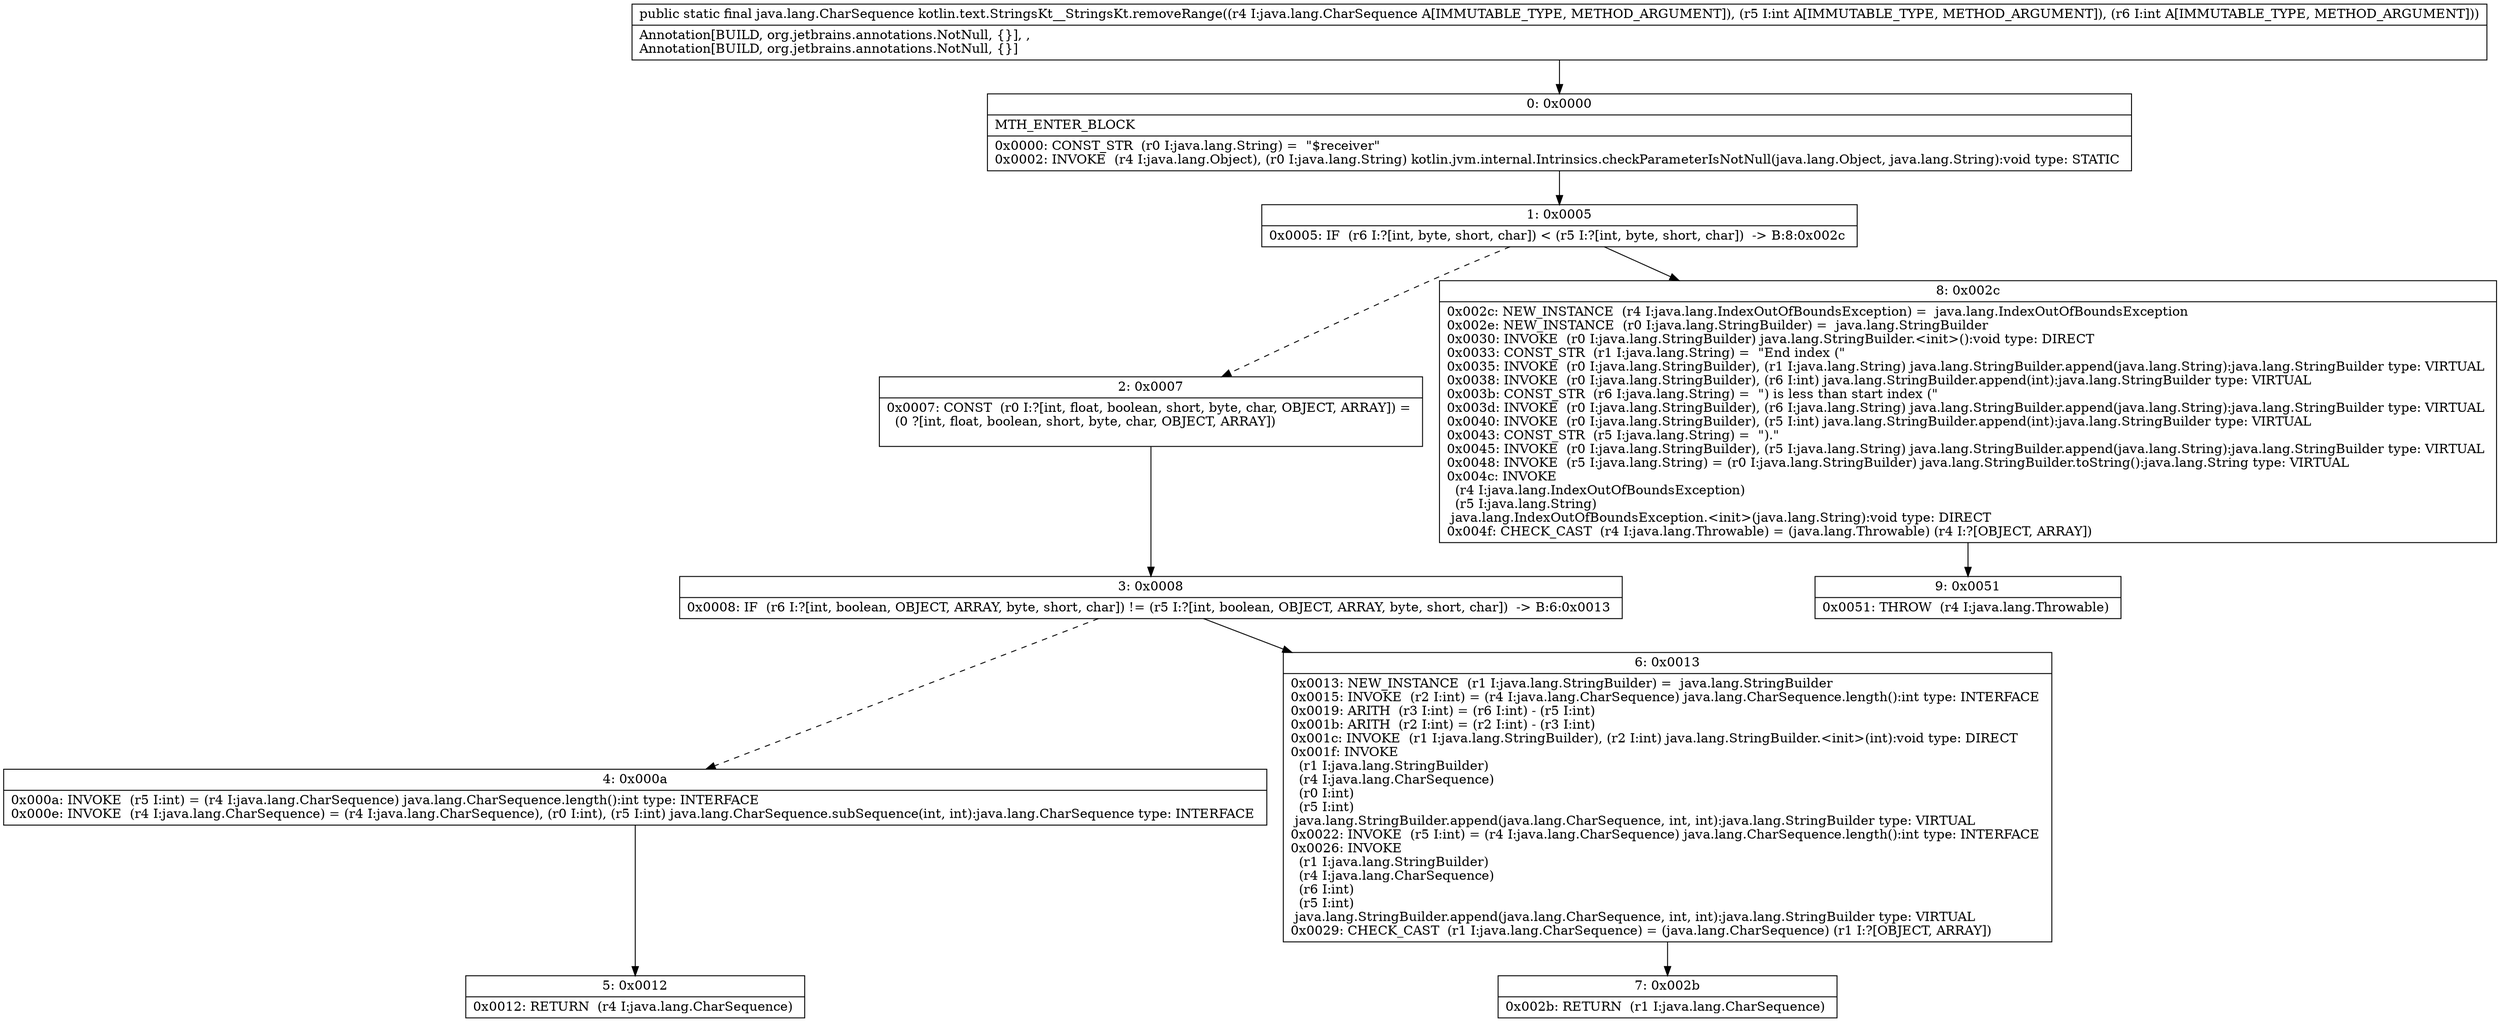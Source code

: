 digraph "CFG forkotlin.text.StringsKt__StringsKt.removeRange(Ljava\/lang\/CharSequence;II)Ljava\/lang\/CharSequence;" {
Node_0 [shape=record,label="{0\:\ 0x0000|MTH_ENTER_BLOCK\l|0x0000: CONST_STR  (r0 I:java.lang.String) =  \"$receiver\" \l0x0002: INVOKE  (r4 I:java.lang.Object), (r0 I:java.lang.String) kotlin.jvm.internal.Intrinsics.checkParameterIsNotNull(java.lang.Object, java.lang.String):void type: STATIC \l}"];
Node_1 [shape=record,label="{1\:\ 0x0005|0x0005: IF  (r6 I:?[int, byte, short, char]) \< (r5 I:?[int, byte, short, char])  \-\> B:8:0x002c \l}"];
Node_2 [shape=record,label="{2\:\ 0x0007|0x0007: CONST  (r0 I:?[int, float, boolean, short, byte, char, OBJECT, ARRAY]) = \l  (0 ?[int, float, boolean, short, byte, char, OBJECT, ARRAY])\l \l}"];
Node_3 [shape=record,label="{3\:\ 0x0008|0x0008: IF  (r6 I:?[int, boolean, OBJECT, ARRAY, byte, short, char]) != (r5 I:?[int, boolean, OBJECT, ARRAY, byte, short, char])  \-\> B:6:0x0013 \l}"];
Node_4 [shape=record,label="{4\:\ 0x000a|0x000a: INVOKE  (r5 I:int) = (r4 I:java.lang.CharSequence) java.lang.CharSequence.length():int type: INTERFACE \l0x000e: INVOKE  (r4 I:java.lang.CharSequence) = (r4 I:java.lang.CharSequence), (r0 I:int), (r5 I:int) java.lang.CharSequence.subSequence(int, int):java.lang.CharSequence type: INTERFACE \l}"];
Node_5 [shape=record,label="{5\:\ 0x0012|0x0012: RETURN  (r4 I:java.lang.CharSequence) \l}"];
Node_6 [shape=record,label="{6\:\ 0x0013|0x0013: NEW_INSTANCE  (r1 I:java.lang.StringBuilder) =  java.lang.StringBuilder \l0x0015: INVOKE  (r2 I:int) = (r4 I:java.lang.CharSequence) java.lang.CharSequence.length():int type: INTERFACE \l0x0019: ARITH  (r3 I:int) = (r6 I:int) \- (r5 I:int) \l0x001b: ARITH  (r2 I:int) = (r2 I:int) \- (r3 I:int) \l0x001c: INVOKE  (r1 I:java.lang.StringBuilder), (r2 I:int) java.lang.StringBuilder.\<init\>(int):void type: DIRECT \l0x001f: INVOKE  \l  (r1 I:java.lang.StringBuilder)\l  (r4 I:java.lang.CharSequence)\l  (r0 I:int)\l  (r5 I:int)\l java.lang.StringBuilder.append(java.lang.CharSequence, int, int):java.lang.StringBuilder type: VIRTUAL \l0x0022: INVOKE  (r5 I:int) = (r4 I:java.lang.CharSequence) java.lang.CharSequence.length():int type: INTERFACE \l0x0026: INVOKE  \l  (r1 I:java.lang.StringBuilder)\l  (r4 I:java.lang.CharSequence)\l  (r6 I:int)\l  (r5 I:int)\l java.lang.StringBuilder.append(java.lang.CharSequence, int, int):java.lang.StringBuilder type: VIRTUAL \l0x0029: CHECK_CAST  (r1 I:java.lang.CharSequence) = (java.lang.CharSequence) (r1 I:?[OBJECT, ARRAY]) \l}"];
Node_7 [shape=record,label="{7\:\ 0x002b|0x002b: RETURN  (r1 I:java.lang.CharSequence) \l}"];
Node_8 [shape=record,label="{8\:\ 0x002c|0x002c: NEW_INSTANCE  (r4 I:java.lang.IndexOutOfBoundsException) =  java.lang.IndexOutOfBoundsException \l0x002e: NEW_INSTANCE  (r0 I:java.lang.StringBuilder) =  java.lang.StringBuilder \l0x0030: INVOKE  (r0 I:java.lang.StringBuilder) java.lang.StringBuilder.\<init\>():void type: DIRECT \l0x0033: CONST_STR  (r1 I:java.lang.String) =  \"End index (\" \l0x0035: INVOKE  (r0 I:java.lang.StringBuilder), (r1 I:java.lang.String) java.lang.StringBuilder.append(java.lang.String):java.lang.StringBuilder type: VIRTUAL \l0x0038: INVOKE  (r0 I:java.lang.StringBuilder), (r6 I:int) java.lang.StringBuilder.append(int):java.lang.StringBuilder type: VIRTUAL \l0x003b: CONST_STR  (r6 I:java.lang.String) =  \") is less than start index (\" \l0x003d: INVOKE  (r0 I:java.lang.StringBuilder), (r6 I:java.lang.String) java.lang.StringBuilder.append(java.lang.String):java.lang.StringBuilder type: VIRTUAL \l0x0040: INVOKE  (r0 I:java.lang.StringBuilder), (r5 I:int) java.lang.StringBuilder.append(int):java.lang.StringBuilder type: VIRTUAL \l0x0043: CONST_STR  (r5 I:java.lang.String) =  \").\" \l0x0045: INVOKE  (r0 I:java.lang.StringBuilder), (r5 I:java.lang.String) java.lang.StringBuilder.append(java.lang.String):java.lang.StringBuilder type: VIRTUAL \l0x0048: INVOKE  (r5 I:java.lang.String) = (r0 I:java.lang.StringBuilder) java.lang.StringBuilder.toString():java.lang.String type: VIRTUAL \l0x004c: INVOKE  \l  (r4 I:java.lang.IndexOutOfBoundsException)\l  (r5 I:java.lang.String)\l java.lang.IndexOutOfBoundsException.\<init\>(java.lang.String):void type: DIRECT \l0x004f: CHECK_CAST  (r4 I:java.lang.Throwable) = (java.lang.Throwable) (r4 I:?[OBJECT, ARRAY]) \l}"];
Node_9 [shape=record,label="{9\:\ 0x0051|0x0051: THROW  (r4 I:java.lang.Throwable) \l}"];
MethodNode[shape=record,label="{public static final java.lang.CharSequence kotlin.text.StringsKt__StringsKt.removeRange((r4 I:java.lang.CharSequence A[IMMUTABLE_TYPE, METHOD_ARGUMENT]), (r5 I:int A[IMMUTABLE_TYPE, METHOD_ARGUMENT]), (r6 I:int A[IMMUTABLE_TYPE, METHOD_ARGUMENT]))  | Annotation[BUILD, org.jetbrains.annotations.NotNull, \{\}], , \lAnnotation[BUILD, org.jetbrains.annotations.NotNull, \{\}]\l}"];
MethodNode -> Node_0;
Node_0 -> Node_1;
Node_1 -> Node_2[style=dashed];
Node_1 -> Node_8;
Node_2 -> Node_3;
Node_3 -> Node_4[style=dashed];
Node_3 -> Node_6;
Node_4 -> Node_5;
Node_6 -> Node_7;
Node_8 -> Node_9;
}

